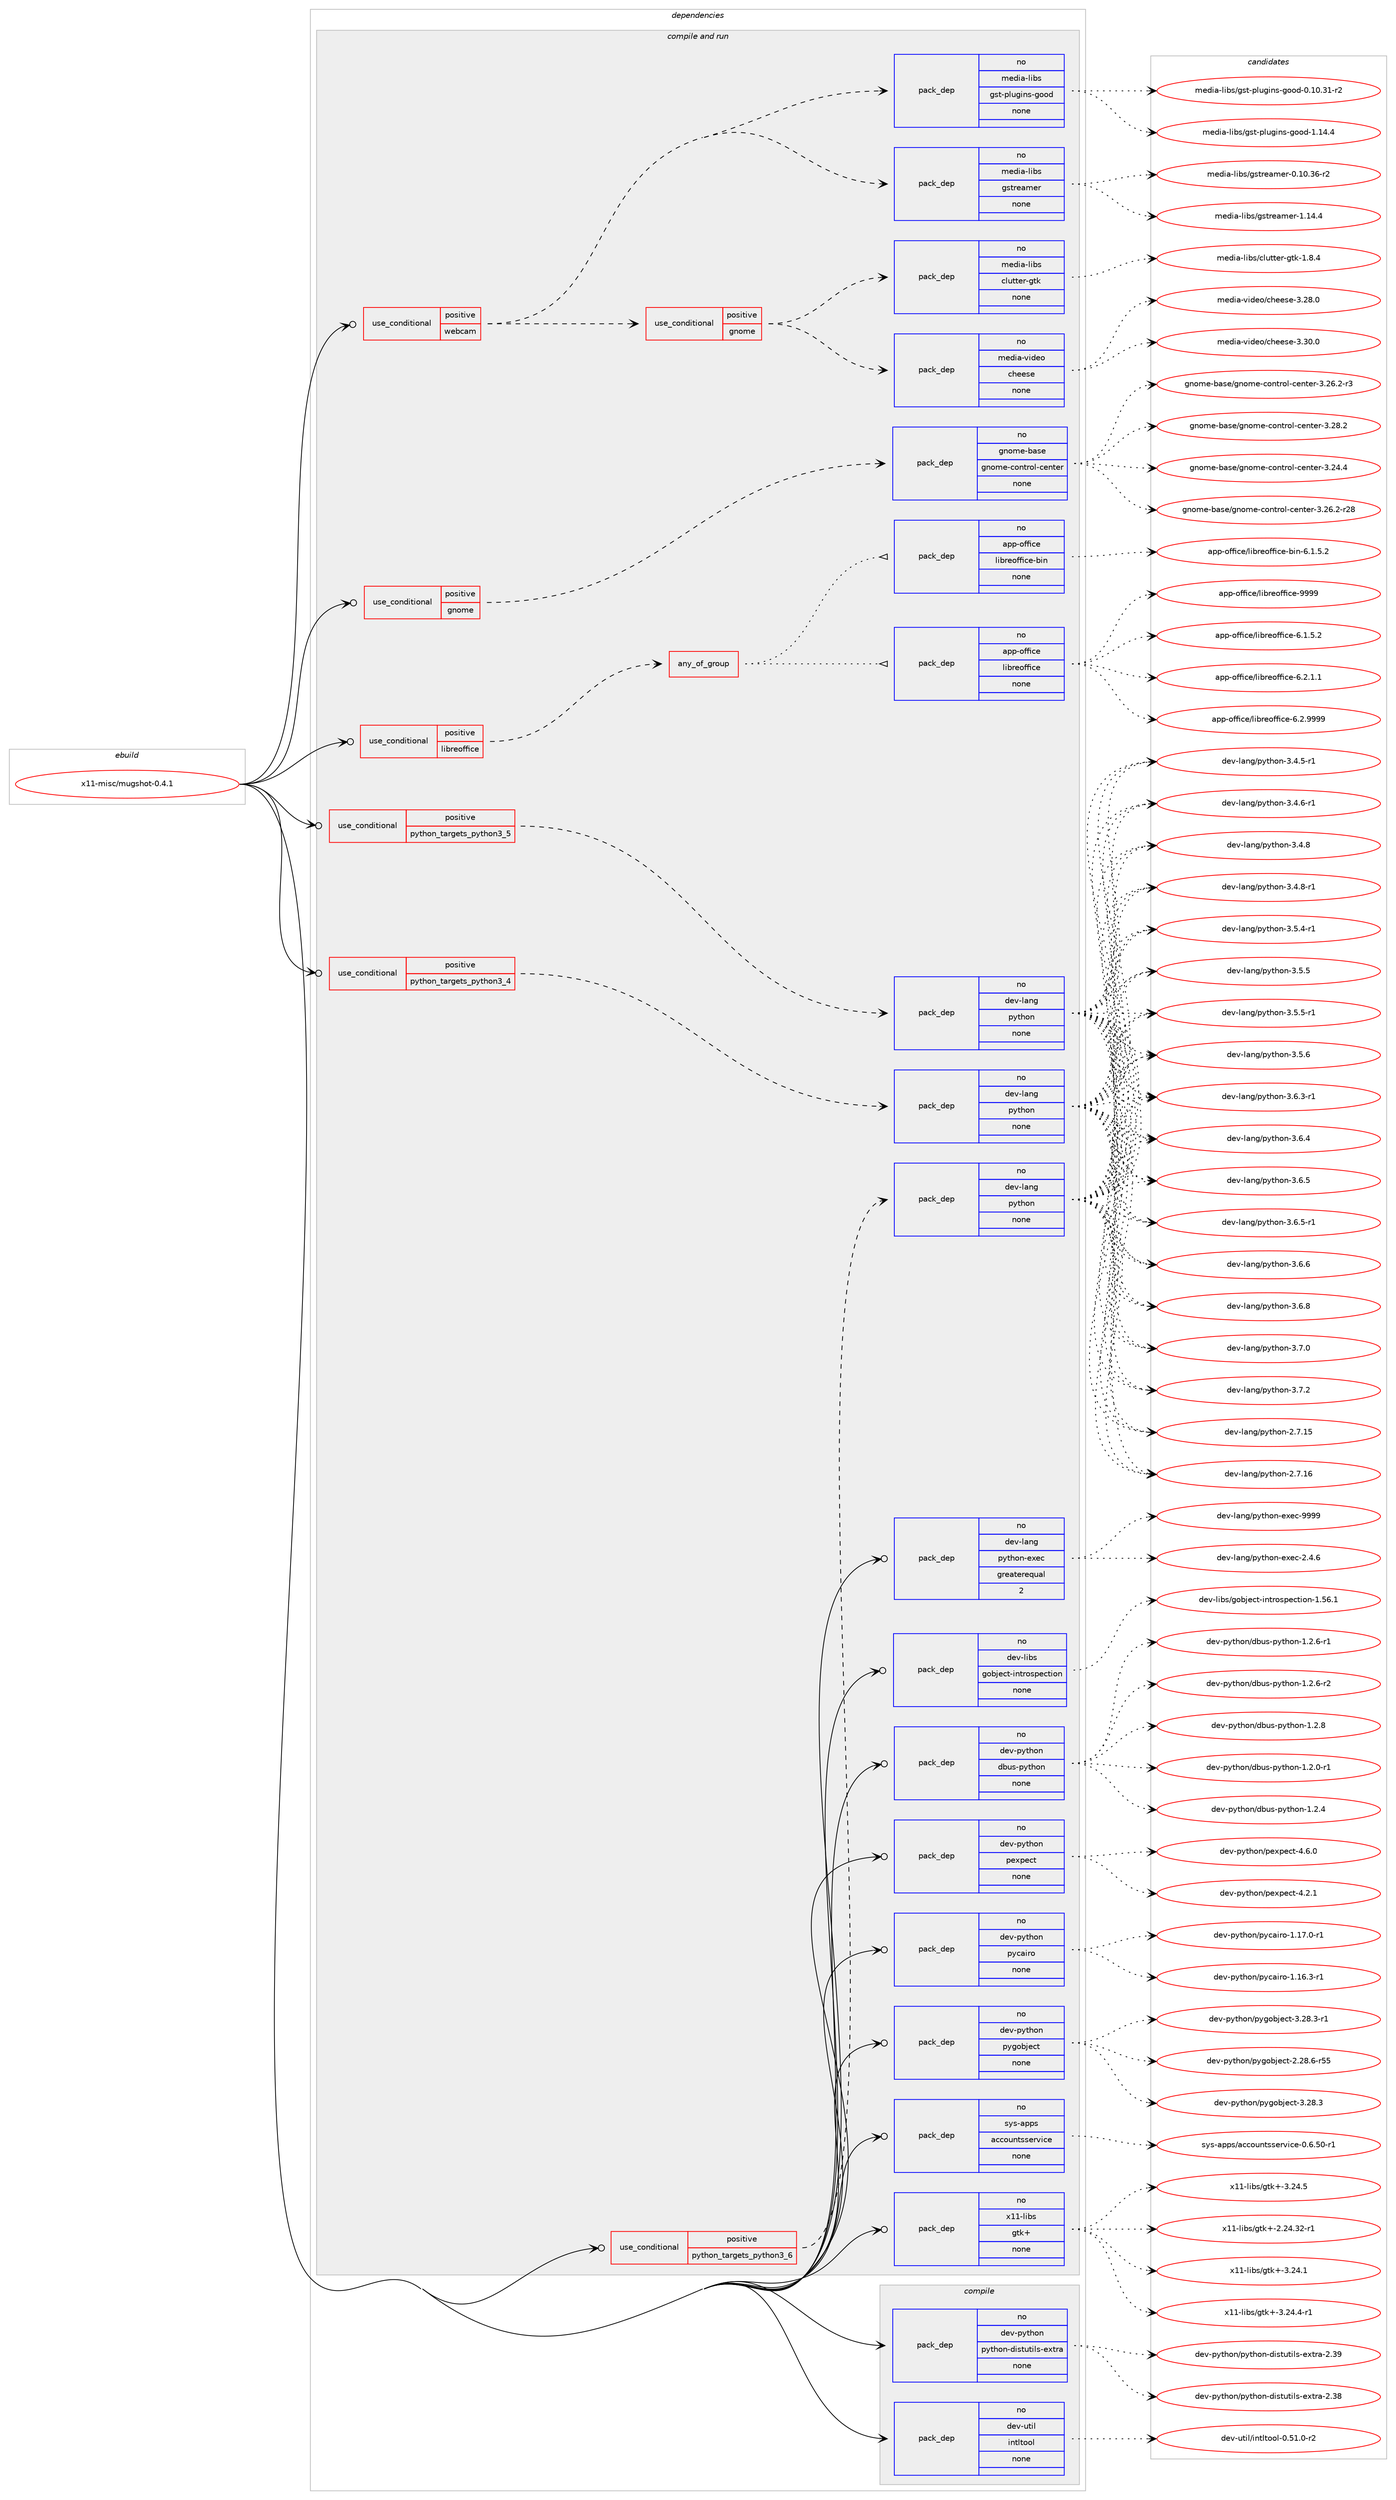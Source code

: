 digraph prolog {

# *************
# Graph options
# *************

newrank=true;
concentrate=true;
compound=true;
graph [rankdir=LR,fontname=Helvetica,fontsize=10,ranksep=1.5];#, ranksep=2.5, nodesep=0.2];
edge  [arrowhead=vee];
node  [fontname=Helvetica,fontsize=10];

# **********
# The ebuild
# **********

subgraph cluster_leftcol {
color=gray;
rank=same;
label=<<i>ebuild</i>>;
id [label="x11-misc/mugshot-0.4.1", color=red, width=4, href="../x11-misc/mugshot-0.4.1.svg"];
}

# ****************
# The dependencies
# ****************

subgraph cluster_midcol {
color=gray;
label=<<i>dependencies</i>>;
subgraph cluster_compile {
fillcolor="#eeeeee";
style=filled;
label=<<i>compile</i>>;
subgraph pack1267305 {
dependency1763557 [label=<<TABLE BORDER="0" CELLBORDER="1" CELLSPACING="0" CELLPADDING="4" WIDTH="220"><TR><TD ROWSPAN="6" CELLPADDING="30">pack_dep</TD></TR><TR><TD WIDTH="110">no</TD></TR><TR><TD>dev-python</TD></TR><TR><TD>python-distutils-extra</TD></TR><TR><TD>none</TD></TR><TR><TD></TD></TR></TABLE>>, shape=none, color=blue];
}
id:e -> dependency1763557:w [weight=20,style="solid",arrowhead="vee"];
subgraph pack1267306 {
dependency1763558 [label=<<TABLE BORDER="0" CELLBORDER="1" CELLSPACING="0" CELLPADDING="4" WIDTH="220"><TR><TD ROWSPAN="6" CELLPADDING="30">pack_dep</TD></TR><TR><TD WIDTH="110">no</TD></TR><TR><TD>dev-util</TD></TR><TR><TD>intltool</TD></TR><TR><TD>none</TD></TR><TR><TD></TD></TR></TABLE>>, shape=none, color=blue];
}
id:e -> dependency1763558:w [weight=20,style="solid",arrowhead="vee"];
}
subgraph cluster_compileandrun {
fillcolor="#eeeeee";
style=filled;
label=<<i>compile and run</i>>;
subgraph cond466553 {
dependency1763559 [label=<<TABLE BORDER="0" CELLBORDER="1" CELLSPACING="0" CELLPADDING="4"><TR><TD ROWSPAN="3" CELLPADDING="10">use_conditional</TD></TR><TR><TD>positive</TD></TR><TR><TD>gnome</TD></TR></TABLE>>, shape=none, color=red];
subgraph pack1267307 {
dependency1763560 [label=<<TABLE BORDER="0" CELLBORDER="1" CELLSPACING="0" CELLPADDING="4" WIDTH="220"><TR><TD ROWSPAN="6" CELLPADDING="30">pack_dep</TD></TR><TR><TD WIDTH="110">no</TD></TR><TR><TD>gnome-base</TD></TR><TR><TD>gnome-control-center</TD></TR><TR><TD>none</TD></TR><TR><TD></TD></TR></TABLE>>, shape=none, color=blue];
}
dependency1763559:e -> dependency1763560:w [weight=20,style="dashed",arrowhead="vee"];
}
id:e -> dependency1763559:w [weight=20,style="solid",arrowhead="odotvee"];
subgraph cond466554 {
dependency1763561 [label=<<TABLE BORDER="0" CELLBORDER="1" CELLSPACING="0" CELLPADDING="4"><TR><TD ROWSPAN="3" CELLPADDING="10">use_conditional</TD></TR><TR><TD>positive</TD></TR><TR><TD>libreoffice</TD></TR></TABLE>>, shape=none, color=red];
subgraph any28691 {
dependency1763562 [label=<<TABLE BORDER="0" CELLBORDER="1" CELLSPACING="0" CELLPADDING="4"><TR><TD CELLPADDING="10">any_of_group</TD></TR></TABLE>>, shape=none, color=red];subgraph pack1267308 {
dependency1763563 [label=<<TABLE BORDER="0" CELLBORDER="1" CELLSPACING="0" CELLPADDING="4" WIDTH="220"><TR><TD ROWSPAN="6" CELLPADDING="30">pack_dep</TD></TR><TR><TD WIDTH="110">no</TD></TR><TR><TD>app-office</TD></TR><TR><TD>libreoffice-bin</TD></TR><TR><TD>none</TD></TR><TR><TD></TD></TR></TABLE>>, shape=none, color=blue];
}
dependency1763562:e -> dependency1763563:w [weight=20,style="dotted",arrowhead="oinv"];
subgraph pack1267309 {
dependency1763564 [label=<<TABLE BORDER="0" CELLBORDER="1" CELLSPACING="0" CELLPADDING="4" WIDTH="220"><TR><TD ROWSPAN="6" CELLPADDING="30">pack_dep</TD></TR><TR><TD WIDTH="110">no</TD></TR><TR><TD>app-office</TD></TR><TR><TD>libreoffice</TD></TR><TR><TD>none</TD></TR><TR><TD></TD></TR></TABLE>>, shape=none, color=blue];
}
dependency1763562:e -> dependency1763564:w [weight=20,style="dotted",arrowhead="oinv"];
}
dependency1763561:e -> dependency1763562:w [weight=20,style="dashed",arrowhead="vee"];
}
id:e -> dependency1763561:w [weight=20,style="solid",arrowhead="odotvee"];
subgraph cond466555 {
dependency1763565 [label=<<TABLE BORDER="0" CELLBORDER="1" CELLSPACING="0" CELLPADDING="4"><TR><TD ROWSPAN="3" CELLPADDING="10">use_conditional</TD></TR><TR><TD>positive</TD></TR><TR><TD>python_targets_python3_4</TD></TR></TABLE>>, shape=none, color=red];
subgraph pack1267310 {
dependency1763566 [label=<<TABLE BORDER="0" CELLBORDER="1" CELLSPACING="0" CELLPADDING="4" WIDTH="220"><TR><TD ROWSPAN="6" CELLPADDING="30">pack_dep</TD></TR><TR><TD WIDTH="110">no</TD></TR><TR><TD>dev-lang</TD></TR><TR><TD>python</TD></TR><TR><TD>none</TD></TR><TR><TD></TD></TR></TABLE>>, shape=none, color=blue];
}
dependency1763565:e -> dependency1763566:w [weight=20,style="dashed",arrowhead="vee"];
}
id:e -> dependency1763565:w [weight=20,style="solid",arrowhead="odotvee"];
subgraph cond466556 {
dependency1763567 [label=<<TABLE BORDER="0" CELLBORDER="1" CELLSPACING="0" CELLPADDING="4"><TR><TD ROWSPAN="3" CELLPADDING="10">use_conditional</TD></TR><TR><TD>positive</TD></TR><TR><TD>python_targets_python3_5</TD></TR></TABLE>>, shape=none, color=red];
subgraph pack1267311 {
dependency1763568 [label=<<TABLE BORDER="0" CELLBORDER="1" CELLSPACING="0" CELLPADDING="4" WIDTH="220"><TR><TD ROWSPAN="6" CELLPADDING="30">pack_dep</TD></TR><TR><TD WIDTH="110">no</TD></TR><TR><TD>dev-lang</TD></TR><TR><TD>python</TD></TR><TR><TD>none</TD></TR><TR><TD></TD></TR></TABLE>>, shape=none, color=blue];
}
dependency1763567:e -> dependency1763568:w [weight=20,style="dashed",arrowhead="vee"];
}
id:e -> dependency1763567:w [weight=20,style="solid",arrowhead="odotvee"];
subgraph cond466557 {
dependency1763569 [label=<<TABLE BORDER="0" CELLBORDER="1" CELLSPACING="0" CELLPADDING="4"><TR><TD ROWSPAN="3" CELLPADDING="10">use_conditional</TD></TR><TR><TD>positive</TD></TR><TR><TD>python_targets_python3_6</TD></TR></TABLE>>, shape=none, color=red];
subgraph pack1267312 {
dependency1763570 [label=<<TABLE BORDER="0" CELLBORDER="1" CELLSPACING="0" CELLPADDING="4" WIDTH="220"><TR><TD ROWSPAN="6" CELLPADDING="30">pack_dep</TD></TR><TR><TD WIDTH="110">no</TD></TR><TR><TD>dev-lang</TD></TR><TR><TD>python</TD></TR><TR><TD>none</TD></TR><TR><TD></TD></TR></TABLE>>, shape=none, color=blue];
}
dependency1763569:e -> dependency1763570:w [weight=20,style="dashed",arrowhead="vee"];
}
id:e -> dependency1763569:w [weight=20,style="solid",arrowhead="odotvee"];
subgraph cond466558 {
dependency1763571 [label=<<TABLE BORDER="0" CELLBORDER="1" CELLSPACING="0" CELLPADDING="4"><TR><TD ROWSPAN="3" CELLPADDING="10">use_conditional</TD></TR><TR><TD>positive</TD></TR><TR><TD>webcam</TD></TR></TABLE>>, shape=none, color=red];
subgraph pack1267313 {
dependency1763572 [label=<<TABLE BORDER="0" CELLBORDER="1" CELLSPACING="0" CELLPADDING="4" WIDTH="220"><TR><TD ROWSPAN="6" CELLPADDING="30">pack_dep</TD></TR><TR><TD WIDTH="110">no</TD></TR><TR><TD>media-libs</TD></TR><TR><TD>gstreamer</TD></TR><TR><TD>none</TD></TR><TR><TD></TD></TR></TABLE>>, shape=none, color=blue];
}
dependency1763571:e -> dependency1763572:w [weight=20,style="dashed",arrowhead="vee"];
subgraph pack1267314 {
dependency1763573 [label=<<TABLE BORDER="0" CELLBORDER="1" CELLSPACING="0" CELLPADDING="4" WIDTH="220"><TR><TD ROWSPAN="6" CELLPADDING="30">pack_dep</TD></TR><TR><TD WIDTH="110">no</TD></TR><TR><TD>media-libs</TD></TR><TR><TD>gst-plugins-good</TD></TR><TR><TD>none</TD></TR><TR><TD></TD></TR></TABLE>>, shape=none, color=blue];
}
dependency1763571:e -> dependency1763573:w [weight=20,style="dashed",arrowhead="vee"];
subgraph cond466559 {
dependency1763574 [label=<<TABLE BORDER="0" CELLBORDER="1" CELLSPACING="0" CELLPADDING="4"><TR><TD ROWSPAN="3" CELLPADDING="10">use_conditional</TD></TR><TR><TD>positive</TD></TR><TR><TD>gnome</TD></TR></TABLE>>, shape=none, color=red];
subgraph pack1267315 {
dependency1763575 [label=<<TABLE BORDER="0" CELLBORDER="1" CELLSPACING="0" CELLPADDING="4" WIDTH="220"><TR><TD ROWSPAN="6" CELLPADDING="30">pack_dep</TD></TR><TR><TD WIDTH="110">no</TD></TR><TR><TD>media-libs</TD></TR><TR><TD>clutter-gtk</TD></TR><TR><TD>none</TD></TR><TR><TD></TD></TR></TABLE>>, shape=none, color=blue];
}
dependency1763574:e -> dependency1763575:w [weight=20,style="dashed",arrowhead="vee"];
subgraph pack1267316 {
dependency1763576 [label=<<TABLE BORDER="0" CELLBORDER="1" CELLSPACING="0" CELLPADDING="4" WIDTH="220"><TR><TD ROWSPAN="6" CELLPADDING="30">pack_dep</TD></TR><TR><TD WIDTH="110">no</TD></TR><TR><TD>media-video</TD></TR><TR><TD>cheese</TD></TR><TR><TD>none</TD></TR><TR><TD></TD></TR></TABLE>>, shape=none, color=blue];
}
dependency1763574:e -> dependency1763576:w [weight=20,style="dashed",arrowhead="vee"];
}
dependency1763571:e -> dependency1763574:w [weight=20,style="dashed",arrowhead="vee"];
}
id:e -> dependency1763571:w [weight=20,style="solid",arrowhead="odotvee"];
subgraph pack1267317 {
dependency1763577 [label=<<TABLE BORDER="0" CELLBORDER="1" CELLSPACING="0" CELLPADDING="4" WIDTH="220"><TR><TD ROWSPAN="6" CELLPADDING="30">pack_dep</TD></TR><TR><TD WIDTH="110">no</TD></TR><TR><TD>dev-lang</TD></TR><TR><TD>python-exec</TD></TR><TR><TD>greaterequal</TD></TR><TR><TD>2</TD></TR></TABLE>>, shape=none, color=blue];
}
id:e -> dependency1763577:w [weight=20,style="solid",arrowhead="odotvee"];
subgraph pack1267318 {
dependency1763578 [label=<<TABLE BORDER="0" CELLBORDER="1" CELLSPACING="0" CELLPADDING="4" WIDTH="220"><TR><TD ROWSPAN="6" CELLPADDING="30">pack_dep</TD></TR><TR><TD WIDTH="110">no</TD></TR><TR><TD>dev-libs</TD></TR><TR><TD>gobject-introspection</TD></TR><TR><TD>none</TD></TR><TR><TD></TD></TR></TABLE>>, shape=none, color=blue];
}
id:e -> dependency1763578:w [weight=20,style="solid",arrowhead="odotvee"];
subgraph pack1267319 {
dependency1763579 [label=<<TABLE BORDER="0" CELLBORDER="1" CELLSPACING="0" CELLPADDING="4" WIDTH="220"><TR><TD ROWSPAN="6" CELLPADDING="30">pack_dep</TD></TR><TR><TD WIDTH="110">no</TD></TR><TR><TD>dev-python</TD></TR><TR><TD>dbus-python</TD></TR><TR><TD>none</TD></TR><TR><TD></TD></TR></TABLE>>, shape=none, color=blue];
}
id:e -> dependency1763579:w [weight=20,style="solid",arrowhead="odotvee"];
subgraph pack1267320 {
dependency1763580 [label=<<TABLE BORDER="0" CELLBORDER="1" CELLSPACING="0" CELLPADDING="4" WIDTH="220"><TR><TD ROWSPAN="6" CELLPADDING="30">pack_dep</TD></TR><TR><TD WIDTH="110">no</TD></TR><TR><TD>dev-python</TD></TR><TR><TD>pexpect</TD></TR><TR><TD>none</TD></TR><TR><TD></TD></TR></TABLE>>, shape=none, color=blue];
}
id:e -> dependency1763580:w [weight=20,style="solid",arrowhead="odotvee"];
subgraph pack1267321 {
dependency1763581 [label=<<TABLE BORDER="0" CELLBORDER="1" CELLSPACING="0" CELLPADDING="4" WIDTH="220"><TR><TD ROWSPAN="6" CELLPADDING="30">pack_dep</TD></TR><TR><TD WIDTH="110">no</TD></TR><TR><TD>dev-python</TD></TR><TR><TD>pycairo</TD></TR><TR><TD>none</TD></TR><TR><TD></TD></TR></TABLE>>, shape=none, color=blue];
}
id:e -> dependency1763581:w [weight=20,style="solid",arrowhead="odotvee"];
subgraph pack1267322 {
dependency1763582 [label=<<TABLE BORDER="0" CELLBORDER="1" CELLSPACING="0" CELLPADDING="4" WIDTH="220"><TR><TD ROWSPAN="6" CELLPADDING="30">pack_dep</TD></TR><TR><TD WIDTH="110">no</TD></TR><TR><TD>dev-python</TD></TR><TR><TD>pygobject</TD></TR><TR><TD>none</TD></TR><TR><TD></TD></TR></TABLE>>, shape=none, color=blue];
}
id:e -> dependency1763582:w [weight=20,style="solid",arrowhead="odotvee"];
subgraph pack1267323 {
dependency1763583 [label=<<TABLE BORDER="0" CELLBORDER="1" CELLSPACING="0" CELLPADDING="4" WIDTH="220"><TR><TD ROWSPAN="6" CELLPADDING="30">pack_dep</TD></TR><TR><TD WIDTH="110">no</TD></TR><TR><TD>sys-apps</TD></TR><TR><TD>accountsservice</TD></TR><TR><TD>none</TD></TR><TR><TD></TD></TR></TABLE>>, shape=none, color=blue];
}
id:e -> dependency1763583:w [weight=20,style="solid",arrowhead="odotvee"];
subgraph pack1267324 {
dependency1763584 [label=<<TABLE BORDER="0" CELLBORDER="1" CELLSPACING="0" CELLPADDING="4" WIDTH="220"><TR><TD ROWSPAN="6" CELLPADDING="30">pack_dep</TD></TR><TR><TD WIDTH="110">no</TD></TR><TR><TD>x11-libs</TD></TR><TR><TD>gtk+</TD></TR><TR><TD>none</TD></TR><TR><TD></TD></TR></TABLE>>, shape=none, color=blue];
}
id:e -> dependency1763584:w [weight=20,style="solid",arrowhead="odotvee"];
}
subgraph cluster_run {
fillcolor="#eeeeee";
style=filled;
label=<<i>run</i>>;
}
}

# **************
# The candidates
# **************

subgraph cluster_choices {
rank=same;
color=gray;
label=<<i>candidates</i>>;

subgraph choice1267305 {
color=black;
nodesep=1;
choice10010111845112121116104111110471121211161041111104510010511511611711610510811545101120116114974550465156 [label="dev-python/python-distutils-extra-2.38", color=red, width=4,href="../dev-python/python-distutils-extra-2.38.svg"];
choice10010111845112121116104111110471121211161041111104510010511511611711610510811545101120116114974550465157 [label="dev-python/python-distutils-extra-2.39", color=red, width=4,href="../dev-python/python-distutils-extra-2.39.svg"];
dependency1763557:e -> choice10010111845112121116104111110471121211161041111104510010511511611711610510811545101120116114974550465156:w [style=dotted,weight="100"];
dependency1763557:e -> choice10010111845112121116104111110471121211161041111104510010511511611711610510811545101120116114974550465157:w [style=dotted,weight="100"];
}
subgraph choice1267306 {
color=black;
nodesep=1;
choice1001011184511711610510847105110116108116111111108454846534946484511450 [label="dev-util/intltool-0.51.0-r2", color=red, width=4,href="../dev-util/intltool-0.51.0-r2.svg"];
dependency1763558:e -> choice1001011184511711610510847105110116108116111111108454846534946484511450:w [style=dotted,weight="100"];
}
subgraph choice1267307 {
color=black;
nodesep=1;
choice103110111109101459897115101471031101111091014599111110116114111108459910111011610111445514650524652 [label="gnome-base/gnome-control-center-3.24.4", color=red, width=4,href="../gnome-base/gnome-control-center-3.24.4.svg"];
choice103110111109101459897115101471031101111091014599111110116114111108459910111011610111445514650544650451145056 [label="gnome-base/gnome-control-center-3.26.2-r28", color=red, width=4,href="../gnome-base/gnome-control-center-3.26.2-r28.svg"];
choice1031101111091014598971151014710311011110910145991111101161141111084599101110116101114455146505446504511451 [label="gnome-base/gnome-control-center-3.26.2-r3", color=red, width=4,href="../gnome-base/gnome-control-center-3.26.2-r3.svg"];
choice103110111109101459897115101471031101111091014599111110116114111108459910111011610111445514650564650 [label="gnome-base/gnome-control-center-3.28.2", color=red, width=4,href="../gnome-base/gnome-control-center-3.28.2.svg"];
dependency1763560:e -> choice103110111109101459897115101471031101111091014599111110116114111108459910111011610111445514650524652:w [style=dotted,weight="100"];
dependency1763560:e -> choice103110111109101459897115101471031101111091014599111110116114111108459910111011610111445514650544650451145056:w [style=dotted,weight="100"];
dependency1763560:e -> choice1031101111091014598971151014710311011110910145991111101161141111084599101110116101114455146505446504511451:w [style=dotted,weight="100"];
dependency1763560:e -> choice103110111109101459897115101471031101111091014599111110116114111108459910111011610111445514650564650:w [style=dotted,weight="100"];
}
subgraph choice1267308 {
color=black;
nodesep=1;
choice97112112451111021021059910147108105981141011111021021059910145981051104554464946534650 [label="app-office/libreoffice-bin-6.1.5.2", color=red, width=4,href="../app-office/libreoffice-bin-6.1.5.2.svg"];
dependency1763563:e -> choice97112112451111021021059910147108105981141011111021021059910145981051104554464946534650:w [style=dotted,weight="100"];
}
subgraph choice1267309 {
color=black;
nodesep=1;
choice9711211245111102102105991014710810598114101111102102105991014554464946534650 [label="app-office/libreoffice-6.1.5.2", color=red, width=4,href="../app-office/libreoffice-6.1.5.2.svg"];
choice9711211245111102102105991014710810598114101111102102105991014554465046494649 [label="app-office/libreoffice-6.2.1.1", color=red, width=4,href="../app-office/libreoffice-6.2.1.1.svg"];
choice971121124511110210210599101471081059811410111110210210599101455446504657575757 [label="app-office/libreoffice-6.2.9999", color=red, width=4,href="../app-office/libreoffice-6.2.9999.svg"];
choice9711211245111102102105991014710810598114101111102102105991014557575757 [label="app-office/libreoffice-9999", color=red, width=4,href="../app-office/libreoffice-9999.svg"];
dependency1763564:e -> choice9711211245111102102105991014710810598114101111102102105991014554464946534650:w [style=dotted,weight="100"];
dependency1763564:e -> choice9711211245111102102105991014710810598114101111102102105991014554465046494649:w [style=dotted,weight="100"];
dependency1763564:e -> choice971121124511110210210599101471081059811410111110210210599101455446504657575757:w [style=dotted,weight="100"];
dependency1763564:e -> choice9711211245111102102105991014710810598114101111102102105991014557575757:w [style=dotted,weight="100"];
}
subgraph choice1267310 {
color=black;
nodesep=1;
choice10010111845108971101034711212111610411111045504655464953 [label="dev-lang/python-2.7.15", color=red, width=4,href="../dev-lang/python-2.7.15.svg"];
choice10010111845108971101034711212111610411111045504655464954 [label="dev-lang/python-2.7.16", color=red, width=4,href="../dev-lang/python-2.7.16.svg"];
choice1001011184510897110103471121211161041111104551465246534511449 [label="dev-lang/python-3.4.5-r1", color=red, width=4,href="../dev-lang/python-3.4.5-r1.svg"];
choice1001011184510897110103471121211161041111104551465246544511449 [label="dev-lang/python-3.4.6-r1", color=red, width=4,href="../dev-lang/python-3.4.6-r1.svg"];
choice100101118451089711010347112121116104111110455146524656 [label="dev-lang/python-3.4.8", color=red, width=4,href="../dev-lang/python-3.4.8.svg"];
choice1001011184510897110103471121211161041111104551465246564511449 [label="dev-lang/python-3.4.8-r1", color=red, width=4,href="../dev-lang/python-3.4.8-r1.svg"];
choice1001011184510897110103471121211161041111104551465346524511449 [label="dev-lang/python-3.5.4-r1", color=red, width=4,href="../dev-lang/python-3.5.4-r1.svg"];
choice100101118451089711010347112121116104111110455146534653 [label="dev-lang/python-3.5.5", color=red, width=4,href="../dev-lang/python-3.5.5.svg"];
choice1001011184510897110103471121211161041111104551465346534511449 [label="dev-lang/python-3.5.5-r1", color=red, width=4,href="../dev-lang/python-3.5.5-r1.svg"];
choice100101118451089711010347112121116104111110455146534654 [label="dev-lang/python-3.5.6", color=red, width=4,href="../dev-lang/python-3.5.6.svg"];
choice1001011184510897110103471121211161041111104551465446514511449 [label="dev-lang/python-3.6.3-r1", color=red, width=4,href="../dev-lang/python-3.6.3-r1.svg"];
choice100101118451089711010347112121116104111110455146544652 [label="dev-lang/python-3.6.4", color=red, width=4,href="../dev-lang/python-3.6.4.svg"];
choice100101118451089711010347112121116104111110455146544653 [label="dev-lang/python-3.6.5", color=red, width=4,href="../dev-lang/python-3.6.5.svg"];
choice1001011184510897110103471121211161041111104551465446534511449 [label="dev-lang/python-3.6.5-r1", color=red, width=4,href="../dev-lang/python-3.6.5-r1.svg"];
choice100101118451089711010347112121116104111110455146544654 [label="dev-lang/python-3.6.6", color=red, width=4,href="../dev-lang/python-3.6.6.svg"];
choice100101118451089711010347112121116104111110455146544656 [label="dev-lang/python-3.6.8", color=red, width=4,href="../dev-lang/python-3.6.8.svg"];
choice100101118451089711010347112121116104111110455146554648 [label="dev-lang/python-3.7.0", color=red, width=4,href="../dev-lang/python-3.7.0.svg"];
choice100101118451089711010347112121116104111110455146554650 [label="dev-lang/python-3.7.2", color=red, width=4,href="../dev-lang/python-3.7.2.svg"];
dependency1763566:e -> choice10010111845108971101034711212111610411111045504655464953:w [style=dotted,weight="100"];
dependency1763566:e -> choice10010111845108971101034711212111610411111045504655464954:w [style=dotted,weight="100"];
dependency1763566:e -> choice1001011184510897110103471121211161041111104551465246534511449:w [style=dotted,weight="100"];
dependency1763566:e -> choice1001011184510897110103471121211161041111104551465246544511449:w [style=dotted,weight="100"];
dependency1763566:e -> choice100101118451089711010347112121116104111110455146524656:w [style=dotted,weight="100"];
dependency1763566:e -> choice1001011184510897110103471121211161041111104551465246564511449:w [style=dotted,weight="100"];
dependency1763566:e -> choice1001011184510897110103471121211161041111104551465346524511449:w [style=dotted,weight="100"];
dependency1763566:e -> choice100101118451089711010347112121116104111110455146534653:w [style=dotted,weight="100"];
dependency1763566:e -> choice1001011184510897110103471121211161041111104551465346534511449:w [style=dotted,weight="100"];
dependency1763566:e -> choice100101118451089711010347112121116104111110455146534654:w [style=dotted,weight="100"];
dependency1763566:e -> choice1001011184510897110103471121211161041111104551465446514511449:w [style=dotted,weight="100"];
dependency1763566:e -> choice100101118451089711010347112121116104111110455146544652:w [style=dotted,weight="100"];
dependency1763566:e -> choice100101118451089711010347112121116104111110455146544653:w [style=dotted,weight="100"];
dependency1763566:e -> choice1001011184510897110103471121211161041111104551465446534511449:w [style=dotted,weight="100"];
dependency1763566:e -> choice100101118451089711010347112121116104111110455146544654:w [style=dotted,weight="100"];
dependency1763566:e -> choice100101118451089711010347112121116104111110455146544656:w [style=dotted,weight="100"];
dependency1763566:e -> choice100101118451089711010347112121116104111110455146554648:w [style=dotted,weight="100"];
dependency1763566:e -> choice100101118451089711010347112121116104111110455146554650:w [style=dotted,weight="100"];
}
subgraph choice1267311 {
color=black;
nodesep=1;
choice10010111845108971101034711212111610411111045504655464953 [label="dev-lang/python-2.7.15", color=red, width=4,href="../dev-lang/python-2.7.15.svg"];
choice10010111845108971101034711212111610411111045504655464954 [label="dev-lang/python-2.7.16", color=red, width=4,href="../dev-lang/python-2.7.16.svg"];
choice1001011184510897110103471121211161041111104551465246534511449 [label="dev-lang/python-3.4.5-r1", color=red, width=4,href="../dev-lang/python-3.4.5-r1.svg"];
choice1001011184510897110103471121211161041111104551465246544511449 [label="dev-lang/python-3.4.6-r1", color=red, width=4,href="../dev-lang/python-3.4.6-r1.svg"];
choice100101118451089711010347112121116104111110455146524656 [label="dev-lang/python-3.4.8", color=red, width=4,href="../dev-lang/python-3.4.8.svg"];
choice1001011184510897110103471121211161041111104551465246564511449 [label="dev-lang/python-3.4.8-r1", color=red, width=4,href="../dev-lang/python-3.4.8-r1.svg"];
choice1001011184510897110103471121211161041111104551465346524511449 [label="dev-lang/python-3.5.4-r1", color=red, width=4,href="../dev-lang/python-3.5.4-r1.svg"];
choice100101118451089711010347112121116104111110455146534653 [label="dev-lang/python-3.5.5", color=red, width=4,href="../dev-lang/python-3.5.5.svg"];
choice1001011184510897110103471121211161041111104551465346534511449 [label="dev-lang/python-3.5.5-r1", color=red, width=4,href="../dev-lang/python-3.5.5-r1.svg"];
choice100101118451089711010347112121116104111110455146534654 [label="dev-lang/python-3.5.6", color=red, width=4,href="../dev-lang/python-3.5.6.svg"];
choice1001011184510897110103471121211161041111104551465446514511449 [label="dev-lang/python-3.6.3-r1", color=red, width=4,href="../dev-lang/python-3.6.3-r1.svg"];
choice100101118451089711010347112121116104111110455146544652 [label="dev-lang/python-3.6.4", color=red, width=4,href="../dev-lang/python-3.6.4.svg"];
choice100101118451089711010347112121116104111110455146544653 [label="dev-lang/python-3.6.5", color=red, width=4,href="../dev-lang/python-3.6.5.svg"];
choice1001011184510897110103471121211161041111104551465446534511449 [label="dev-lang/python-3.6.5-r1", color=red, width=4,href="../dev-lang/python-3.6.5-r1.svg"];
choice100101118451089711010347112121116104111110455146544654 [label="dev-lang/python-3.6.6", color=red, width=4,href="../dev-lang/python-3.6.6.svg"];
choice100101118451089711010347112121116104111110455146544656 [label="dev-lang/python-3.6.8", color=red, width=4,href="../dev-lang/python-3.6.8.svg"];
choice100101118451089711010347112121116104111110455146554648 [label="dev-lang/python-3.7.0", color=red, width=4,href="../dev-lang/python-3.7.0.svg"];
choice100101118451089711010347112121116104111110455146554650 [label="dev-lang/python-3.7.2", color=red, width=4,href="../dev-lang/python-3.7.2.svg"];
dependency1763568:e -> choice10010111845108971101034711212111610411111045504655464953:w [style=dotted,weight="100"];
dependency1763568:e -> choice10010111845108971101034711212111610411111045504655464954:w [style=dotted,weight="100"];
dependency1763568:e -> choice1001011184510897110103471121211161041111104551465246534511449:w [style=dotted,weight="100"];
dependency1763568:e -> choice1001011184510897110103471121211161041111104551465246544511449:w [style=dotted,weight="100"];
dependency1763568:e -> choice100101118451089711010347112121116104111110455146524656:w [style=dotted,weight="100"];
dependency1763568:e -> choice1001011184510897110103471121211161041111104551465246564511449:w [style=dotted,weight="100"];
dependency1763568:e -> choice1001011184510897110103471121211161041111104551465346524511449:w [style=dotted,weight="100"];
dependency1763568:e -> choice100101118451089711010347112121116104111110455146534653:w [style=dotted,weight="100"];
dependency1763568:e -> choice1001011184510897110103471121211161041111104551465346534511449:w [style=dotted,weight="100"];
dependency1763568:e -> choice100101118451089711010347112121116104111110455146534654:w [style=dotted,weight="100"];
dependency1763568:e -> choice1001011184510897110103471121211161041111104551465446514511449:w [style=dotted,weight="100"];
dependency1763568:e -> choice100101118451089711010347112121116104111110455146544652:w [style=dotted,weight="100"];
dependency1763568:e -> choice100101118451089711010347112121116104111110455146544653:w [style=dotted,weight="100"];
dependency1763568:e -> choice1001011184510897110103471121211161041111104551465446534511449:w [style=dotted,weight="100"];
dependency1763568:e -> choice100101118451089711010347112121116104111110455146544654:w [style=dotted,weight="100"];
dependency1763568:e -> choice100101118451089711010347112121116104111110455146544656:w [style=dotted,weight="100"];
dependency1763568:e -> choice100101118451089711010347112121116104111110455146554648:w [style=dotted,weight="100"];
dependency1763568:e -> choice100101118451089711010347112121116104111110455146554650:w [style=dotted,weight="100"];
}
subgraph choice1267312 {
color=black;
nodesep=1;
choice10010111845108971101034711212111610411111045504655464953 [label="dev-lang/python-2.7.15", color=red, width=4,href="../dev-lang/python-2.7.15.svg"];
choice10010111845108971101034711212111610411111045504655464954 [label="dev-lang/python-2.7.16", color=red, width=4,href="../dev-lang/python-2.7.16.svg"];
choice1001011184510897110103471121211161041111104551465246534511449 [label="dev-lang/python-3.4.5-r1", color=red, width=4,href="../dev-lang/python-3.4.5-r1.svg"];
choice1001011184510897110103471121211161041111104551465246544511449 [label="dev-lang/python-3.4.6-r1", color=red, width=4,href="../dev-lang/python-3.4.6-r1.svg"];
choice100101118451089711010347112121116104111110455146524656 [label="dev-lang/python-3.4.8", color=red, width=4,href="../dev-lang/python-3.4.8.svg"];
choice1001011184510897110103471121211161041111104551465246564511449 [label="dev-lang/python-3.4.8-r1", color=red, width=4,href="../dev-lang/python-3.4.8-r1.svg"];
choice1001011184510897110103471121211161041111104551465346524511449 [label="dev-lang/python-3.5.4-r1", color=red, width=4,href="../dev-lang/python-3.5.4-r1.svg"];
choice100101118451089711010347112121116104111110455146534653 [label="dev-lang/python-3.5.5", color=red, width=4,href="../dev-lang/python-3.5.5.svg"];
choice1001011184510897110103471121211161041111104551465346534511449 [label="dev-lang/python-3.5.5-r1", color=red, width=4,href="../dev-lang/python-3.5.5-r1.svg"];
choice100101118451089711010347112121116104111110455146534654 [label="dev-lang/python-3.5.6", color=red, width=4,href="../dev-lang/python-3.5.6.svg"];
choice1001011184510897110103471121211161041111104551465446514511449 [label="dev-lang/python-3.6.3-r1", color=red, width=4,href="../dev-lang/python-3.6.3-r1.svg"];
choice100101118451089711010347112121116104111110455146544652 [label="dev-lang/python-3.6.4", color=red, width=4,href="../dev-lang/python-3.6.4.svg"];
choice100101118451089711010347112121116104111110455146544653 [label="dev-lang/python-3.6.5", color=red, width=4,href="../dev-lang/python-3.6.5.svg"];
choice1001011184510897110103471121211161041111104551465446534511449 [label="dev-lang/python-3.6.5-r1", color=red, width=4,href="../dev-lang/python-3.6.5-r1.svg"];
choice100101118451089711010347112121116104111110455146544654 [label="dev-lang/python-3.6.6", color=red, width=4,href="../dev-lang/python-3.6.6.svg"];
choice100101118451089711010347112121116104111110455146544656 [label="dev-lang/python-3.6.8", color=red, width=4,href="../dev-lang/python-3.6.8.svg"];
choice100101118451089711010347112121116104111110455146554648 [label="dev-lang/python-3.7.0", color=red, width=4,href="../dev-lang/python-3.7.0.svg"];
choice100101118451089711010347112121116104111110455146554650 [label="dev-lang/python-3.7.2", color=red, width=4,href="../dev-lang/python-3.7.2.svg"];
dependency1763570:e -> choice10010111845108971101034711212111610411111045504655464953:w [style=dotted,weight="100"];
dependency1763570:e -> choice10010111845108971101034711212111610411111045504655464954:w [style=dotted,weight="100"];
dependency1763570:e -> choice1001011184510897110103471121211161041111104551465246534511449:w [style=dotted,weight="100"];
dependency1763570:e -> choice1001011184510897110103471121211161041111104551465246544511449:w [style=dotted,weight="100"];
dependency1763570:e -> choice100101118451089711010347112121116104111110455146524656:w [style=dotted,weight="100"];
dependency1763570:e -> choice1001011184510897110103471121211161041111104551465246564511449:w [style=dotted,weight="100"];
dependency1763570:e -> choice1001011184510897110103471121211161041111104551465346524511449:w [style=dotted,weight="100"];
dependency1763570:e -> choice100101118451089711010347112121116104111110455146534653:w [style=dotted,weight="100"];
dependency1763570:e -> choice1001011184510897110103471121211161041111104551465346534511449:w [style=dotted,weight="100"];
dependency1763570:e -> choice100101118451089711010347112121116104111110455146534654:w [style=dotted,weight="100"];
dependency1763570:e -> choice1001011184510897110103471121211161041111104551465446514511449:w [style=dotted,weight="100"];
dependency1763570:e -> choice100101118451089711010347112121116104111110455146544652:w [style=dotted,weight="100"];
dependency1763570:e -> choice100101118451089711010347112121116104111110455146544653:w [style=dotted,weight="100"];
dependency1763570:e -> choice1001011184510897110103471121211161041111104551465446534511449:w [style=dotted,weight="100"];
dependency1763570:e -> choice100101118451089711010347112121116104111110455146544654:w [style=dotted,weight="100"];
dependency1763570:e -> choice100101118451089711010347112121116104111110455146544656:w [style=dotted,weight="100"];
dependency1763570:e -> choice100101118451089711010347112121116104111110455146554648:w [style=dotted,weight="100"];
dependency1763570:e -> choice100101118451089711010347112121116104111110455146554650:w [style=dotted,weight="100"];
}
subgraph choice1267313 {
color=black;
nodesep=1;
choice109101100105974510810598115471031151161141019710910111445484649484651544511450 [label="media-libs/gstreamer-0.10.36-r2", color=red, width=4,href="../media-libs/gstreamer-0.10.36-r2.svg"];
choice109101100105974510810598115471031151161141019710910111445494649524652 [label="media-libs/gstreamer-1.14.4", color=red, width=4,href="../media-libs/gstreamer-1.14.4.svg"];
dependency1763572:e -> choice109101100105974510810598115471031151161141019710910111445484649484651544511450:w [style=dotted,weight="100"];
dependency1763572:e -> choice109101100105974510810598115471031151161141019710910111445494649524652:w [style=dotted,weight="100"];
}
subgraph choice1267314 {
color=black;
nodesep=1;
choice10910110010597451081059811547103115116451121081171031051101154510311111110045484649484651494511450 [label="media-libs/gst-plugins-good-0.10.31-r2", color=red, width=4,href="../media-libs/gst-plugins-good-0.10.31-r2.svg"];
choice10910110010597451081059811547103115116451121081171031051101154510311111110045494649524652 [label="media-libs/gst-plugins-good-1.14.4", color=red, width=4,href="../media-libs/gst-plugins-good-1.14.4.svg"];
dependency1763573:e -> choice10910110010597451081059811547103115116451121081171031051101154510311111110045484649484651494511450:w [style=dotted,weight="100"];
dependency1763573:e -> choice10910110010597451081059811547103115116451121081171031051101154510311111110045494649524652:w [style=dotted,weight="100"];
}
subgraph choice1267315 {
color=black;
nodesep=1;
choice109101100105974510810598115479910811711611610111445103116107454946564652 [label="media-libs/clutter-gtk-1.8.4", color=red, width=4,href="../media-libs/clutter-gtk-1.8.4.svg"];
dependency1763575:e -> choice109101100105974510810598115479910811711611610111445103116107454946564652:w [style=dotted,weight="100"];
}
subgraph choice1267316 {
color=black;
nodesep=1;
choice1091011001059745118105100101111479910410110111510145514650564648 [label="media-video/cheese-3.28.0", color=red, width=4,href="../media-video/cheese-3.28.0.svg"];
choice1091011001059745118105100101111479910410110111510145514651484648 [label="media-video/cheese-3.30.0", color=red, width=4,href="../media-video/cheese-3.30.0.svg"];
dependency1763576:e -> choice1091011001059745118105100101111479910410110111510145514650564648:w [style=dotted,weight="100"];
dependency1763576:e -> choice1091011001059745118105100101111479910410110111510145514651484648:w [style=dotted,weight="100"];
}
subgraph choice1267317 {
color=black;
nodesep=1;
choice1001011184510897110103471121211161041111104510112010199455046524654 [label="dev-lang/python-exec-2.4.6", color=red, width=4,href="../dev-lang/python-exec-2.4.6.svg"];
choice10010111845108971101034711212111610411111045101120101994557575757 [label="dev-lang/python-exec-9999", color=red, width=4,href="../dev-lang/python-exec-9999.svg"];
dependency1763577:e -> choice1001011184510897110103471121211161041111104510112010199455046524654:w [style=dotted,weight="100"];
dependency1763577:e -> choice10010111845108971101034711212111610411111045101120101994557575757:w [style=dotted,weight="100"];
}
subgraph choice1267318 {
color=black;
nodesep=1;
choice1001011184510810598115471031119810610199116451051101161141111151121019911610511111045494653544649 [label="dev-libs/gobject-introspection-1.56.1", color=red, width=4,href="../dev-libs/gobject-introspection-1.56.1.svg"];
dependency1763578:e -> choice1001011184510810598115471031119810610199116451051101161141111151121019911610511111045494653544649:w [style=dotted,weight="100"];
}
subgraph choice1267319 {
color=black;
nodesep=1;
choice100101118451121211161041111104710098117115451121211161041111104549465046484511449 [label="dev-python/dbus-python-1.2.0-r1", color=red, width=4,href="../dev-python/dbus-python-1.2.0-r1.svg"];
choice10010111845112121116104111110471009811711545112121116104111110454946504652 [label="dev-python/dbus-python-1.2.4", color=red, width=4,href="../dev-python/dbus-python-1.2.4.svg"];
choice100101118451121211161041111104710098117115451121211161041111104549465046544511449 [label="dev-python/dbus-python-1.2.6-r1", color=red, width=4,href="../dev-python/dbus-python-1.2.6-r1.svg"];
choice100101118451121211161041111104710098117115451121211161041111104549465046544511450 [label="dev-python/dbus-python-1.2.6-r2", color=red, width=4,href="../dev-python/dbus-python-1.2.6-r2.svg"];
choice10010111845112121116104111110471009811711545112121116104111110454946504656 [label="dev-python/dbus-python-1.2.8", color=red, width=4,href="../dev-python/dbus-python-1.2.8.svg"];
dependency1763579:e -> choice100101118451121211161041111104710098117115451121211161041111104549465046484511449:w [style=dotted,weight="100"];
dependency1763579:e -> choice10010111845112121116104111110471009811711545112121116104111110454946504652:w [style=dotted,weight="100"];
dependency1763579:e -> choice100101118451121211161041111104710098117115451121211161041111104549465046544511449:w [style=dotted,weight="100"];
dependency1763579:e -> choice100101118451121211161041111104710098117115451121211161041111104549465046544511450:w [style=dotted,weight="100"];
dependency1763579:e -> choice10010111845112121116104111110471009811711545112121116104111110454946504656:w [style=dotted,weight="100"];
}
subgraph choice1267320 {
color=black;
nodesep=1;
choice100101118451121211161041111104711210112011210199116455246504649 [label="dev-python/pexpect-4.2.1", color=red, width=4,href="../dev-python/pexpect-4.2.1.svg"];
choice100101118451121211161041111104711210112011210199116455246544648 [label="dev-python/pexpect-4.6.0", color=red, width=4,href="../dev-python/pexpect-4.6.0.svg"];
dependency1763580:e -> choice100101118451121211161041111104711210112011210199116455246504649:w [style=dotted,weight="100"];
dependency1763580:e -> choice100101118451121211161041111104711210112011210199116455246544648:w [style=dotted,weight="100"];
}
subgraph choice1267321 {
color=black;
nodesep=1;
choice10010111845112121116104111110471121219997105114111454946495446514511449 [label="dev-python/pycairo-1.16.3-r1", color=red, width=4,href="../dev-python/pycairo-1.16.3-r1.svg"];
choice10010111845112121116104111110471121219997105114111454946495546484511449 [label="dev-python/pycairo-1.17.0-r1", color=red, width=4,href="../dev-python/pycairo-1.17.0-r1.svg"];
dependency1763581:e -> choice10010111845112121116104111110471121219997105114111454946495446514511449:w [style=dotted,weight="100"];
dependency1763581:e -> choice10010111845112121116104111110471121219997105114111454946495546484511449:w [style=dotted,weight="100"];
}
subgraph choice1267322 {
color=black;
nodesep=1;
choice1001011184511212111610411111047112121103111981061019911645504650564654451145353 [label="dev-python/pygobject-2.28.6-r55", color=red, width=4,href="../dev-python/pygobject-2.28.6-r55.svg"];
choice1001011184511212111610411111047112121103111981061019911645514650564651 [label="dev-python/pygobject-3.28.3", color=red, width=4,href="../dev-python/pygobject-3.28.3.svg"];
choice10010111845112121116104111110471121211031119810610199116455146505646514511449 [label="dev-python/pygobject-3.28.3-r1", color=red, width=4,href="../dev-python/pygobject-3.28.3-r1.svg"];
dependency1763582:e -> choice1001011184511212111610411111047112121103111981061019911645504650564654451145353:w [style=dotted,weight="100"];
dependency1763582:e -> choice1001011184511212111610411111047112121103111981061019911645514650564651:w [style=dotted,weight="100"];
dependency1763582:e -> choice10010111845112121116104111110471121211031119810610199116455146505646514511449:w [style=dotted,weight="100"];
}
subgraph choice1267323 {
color=black;
nodesep=1;
choice11512111545971121121154797999911111711011611511510111411810599101454846544653484511449 [label="sys-apps/accountsservice-0.6.50-r1", color=red, width=4,href="../sys-apps/accountsservice-0.6.50-r1.svg"];
dependency1763583:e -> choice11512111545971121121154797999911111711011611511510111411810599101454846544653484511449:w [style=dotted,weight="100"];
}
subgraph choice1267324 {
color=black;
nodesep=1;
choice12049494510810598115471031161074345504650524651504511449 [label="x11-libs/gtk+-2.24.32-r1", color=red, width=4,href="../x11-libs/gtk+-2.24.32-r1.svg"];
choice12049494510810598115471031161074345514650524649 [label="x11-libs/gtk+-3.24.1", color=red, width=4,href="../x11-libs/gtk+-3.24.1.svg"];
choice120494945108105981154710311610743455146505246524511449 [label="x11-libs/gtk+-3.24.4-r1", color=red, width=4,href="../x11-libs/gtk+-3.24.4-r1.svg"];
choice12049494510810598115471031161074345514650524653 [label="x11-libs/gtk+-3.24.5", color=red, width=4,href="../x11-libs/gtk+-3.24.5.svg"];
dependency1763584:e -> choice12049494510810598115471031161074345504650524651504511449:w [style=dotted,weight="100"];
dependency1763584:e -> choice12049494510810598115471031161074345514650524649:w [style=dotted,weight="100"];
dependency1763584:e -> choice120494945108105981154710311610743455146505246524511449:w [style=dotted,weight="100"];
dependency1763584:e -> choice12049494510810598115471031161074345514650524653:w [style=dotted,weight="100"];
}
}

}

